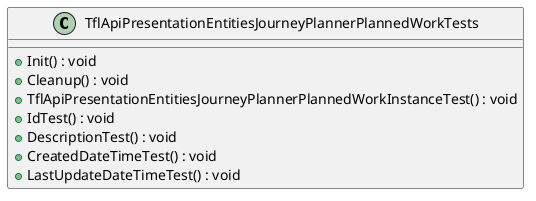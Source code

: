@startuml
class TflApiPresentationEntitiesJourneyPlannerPlannedWorkTests {
    + Init() : void
    + Cleanup() : void
    + TflApiPresentationEntitiesJourneyPlannerPlannedWorkInstanceTest() : void
    + IdTest() : void
    + DescriptionTest() : void
    + CreatedDateTimeTest() : void
    + LastUpdateDateTimeTest() : void
}
@enduml
